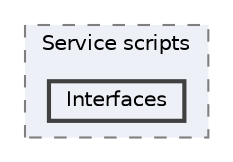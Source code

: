 digraph "C:/Users/rober/Documents/5.GameDev/UnityProject/True-GameDev/Tower Defense/Assets/_1.Scripts/Mechanics-Scripts/Service scripts/Interfaces"
{
 // LATEX_PDF_SIZE
  bgcolor="transparent";
  edge [fontname=Helvetica,fontsize=10,labelfontname=Helvetica,labelfontsize=10];
  node [fontname=Helvetica,fontsize=10,shape=box,height=0.2,width=0.4];
  compound=true
  subgraph clusterdir_9bbbc058a2daf86f56568fba41a157aa {
    graph [ bgcolor="#edf0f7", pencolor="grey50", label="Service scripts", fontname=Helvetica,fontsize=10 style="filled,dashed", URL="dir_9bbbc058a2daf86f56568fba41a157aa.html",tooltip=""]
  dir_6f3f411e5e6db9e71b0f732f5fbb4086 [label="Interfaces", fillcolor="#edf0f7", color="grey25", style="filled,bold", URL="dir_6f3f411e5e6db9e71b0f732f5fbb4086.html",tooltip=""];
  }
}
